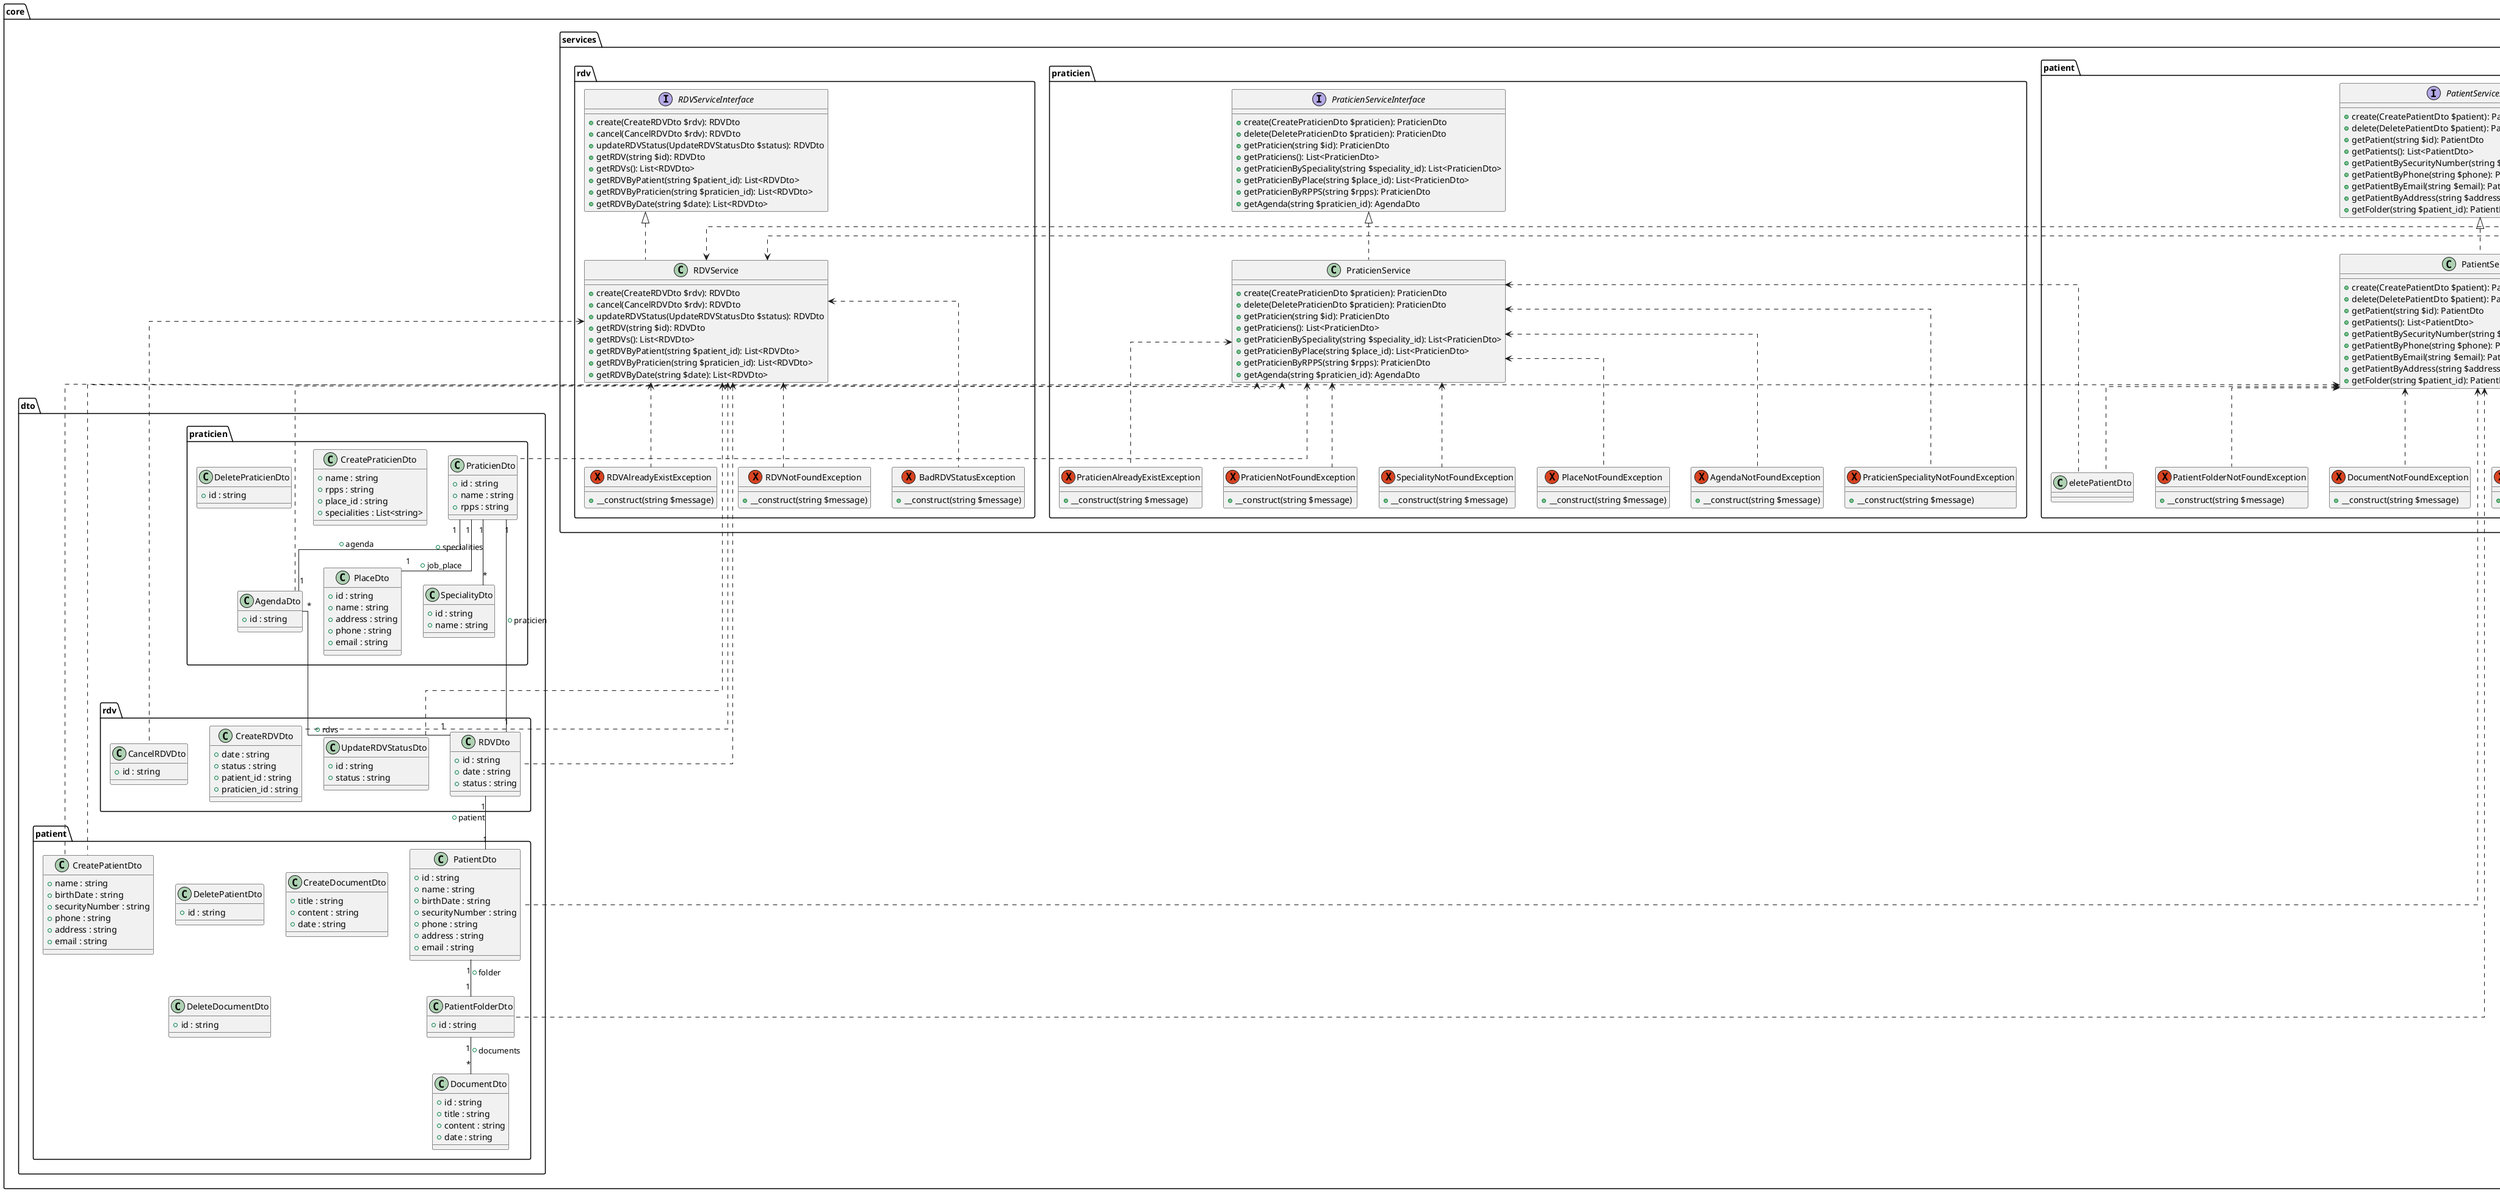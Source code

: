 @startuml
skinparam linetype ortho

package "core"{
    package "domain"{
        package "entities"{
            package "patient"{
                class Patient{
                    - id : string
                    - name : string
                    - birthDate : string
                    - securityNumber : string
                    - phone : string
                    - address : string
                    - email : string
                }
                class PatientFolder{
                    - id : string
                }
                class Document{
                    - id : string
                    - title : string
                    - content : string
                    - date : string
                }
                Patient "1" -- "1" PatientFolder : - folder
                PatientFolder "1" -- "*" Document : - documents
            }
            package "praticien"{
                class Praticien{
                    - id : string
                    - name : string
                    - rpps : string
                }
                class Speciality{
                    - id : string
                    - name : string
                }
                class Place{
                    - id : string
                    - name : string
                    - address : string
                    - phone : string
                    - email : string
                }
                class Agenda{
                    - id : string
                }
                Praticien "1" -- "*" Speciality : - specialities
                Praticien "1" -- "1" Place : - job_place
                Praticien "1" -- "1" Agenda : - agenda

            }
            package "rdv"{
                class RDV{
                    - id : string
                    - date : string
                    - status : string
                }
                RDV "1" -- "1" Patient : - patient
                RDV "1" -- "1" Praticien : - praticien
                RDV "*" -- "1" Agenda : - rdvs
            }
        }
    }
    package "dto"{
        package "patient"{
            class PatientDto{
                + id : string
                + name : string
                + birthDate : string
                + securityNumber : string
                + phone : string
                + address : string
                + email : string
            }
            class PatientFolderDto{
                + id : string
            }
            class DocumentDto{
                + id : string
                + title : string
                + content : string
                + date : string
            }
            PatientDto "1" -- "1" PatientFolderDto : + folder
            PatientFolderDto "1" -- "*" DocumentDto : + documents

            class CreatePatientDto{
                + name : string
                + birthDate : string
                + securityNumber : string
                + phone : string
                + address : string
                + email : string
            }
            class DeletePatientDto{
                + id : string
            }
            class CreateDocumentDto{
                + title : string
                + content : string
                + date : string
            }
            class DeleteDocumentDto{
                + id : string
            }
        }
        package "praticien"{
            class PraticienDto{
                + id : string
                + name : string
                + rpps : string
            }
            class SpecialityDto{
                + id : string
                + name : string
            }
            class PlaceDto{
                + id : string
                + name : string
                + address : string
                + phone : string
                + email : string
            }
            class AgendaDto{
                + id : string
            }
            PraticienDto "1" -- "*" SpecialityDto : + specialities
            PraticienDto "1" -- "1" PlaceDto : + job_place
            PraticienDto "1" -- "1" AgendaDto : + agenda

            class CreatePraticienDto{
                + name : string
                + rpps : string
                + place_id : string
                + specialities : List<string>
            }
            class DeletePraticienDto{
                + id : string
            }
        }

        package "rdv"{
            class RDVDto{
                + id : string
                + date : string
                + status : string
            }
            class UpdateRDVStatusDto{
                + id : string
                + status : string
            }
            AgendaDto "*" -- "1" RDVDto : + rdvs
            RDVDto "1" -- "1" PatientDto : + patient
            RDVDto "1" -- "1" PraticienDto : + praticien
            class CreateRDVDto{
                + date : string
                + status : string
                + patient_id : string
                + praticien_id : string
            }
            class CancelRDVDto{
                + id : string
            }
        }
    }

    package "services"{
        package "rdv"{
            interface "RDVServiceInterface"{
                + create(CreateRDVDto $rdv): RDVDto
                + cancel(CancelRDVDto $rdv): RDVDto
                + updateRDVStatus(UpdateRDVStatusDto $status): RDVDto
                + getRDV(string $id): RDVDto
                + getRDVs(): List<RDVDto>
                + getRDVByPatient(string $patient_id): List<RDVDto>
                + getRDVByPraticien(string $praticien_id): List<RDVDto>
                + getRDVByDate(string $date): List<RDVDto>
            }
            class RDVService implements RDVServiceInterface{
                + create(CreateRDVDto $rdv): RDVDto
                + cancel(CancelRDVDto $rdv): RDVDto
                + updateRDVStatus(UpdateRDVStatusDto $status): RDVDto
                + getRDV(string $id): RDVDto
                + getRDVs(): List<RDVDto>
                + getRDVByPatient(string $patient_id): List<RDVDto>
                + getRDVByPraticien(string $praticien_id): List<RDVDto>
                + getRDVByDate(string $date): List<RDVDto>
            }
            RDVService <.. CreateRDVDto
            RDVService <.. CancelRDVDto
            RDVService <.. UpdateRDVStatusDto
            RDVService <.. RDVDto
            exception RDVAlreadyExistException{
                + __construct(string $message)
            }
            exception RDVNotFoundException{
                + __construct(string $message)
            }
            exception BadRDVStatusException{
                + __construct(string $message)
            }
            RDVService <.. RDVAlreadyExistException
            RDVService <.. RDVNotFoundException
            RDVService <.. BadRDVStatusException
        }
        package "patient"{
            interface "PatientServiceInterface"{
                + create(CreatePatientDto $patient): PatientDto
                + delete(DeletePatientDto $patient): PatientDto
                + getPatient(string $id): PatientDto
                + getPatients(): List<PatientDto>
                + getPatientBySecurityNumber(string $securityNumber): PatientDto
                + getPatientByPhone(string $phone): PatientDto
                + getPatientByEmail(string $email): PatientDto
                + getPatientByAddress(string $address): PatientDto
                + getFolder(string $patient_id): PatientFolderDto
            }
            class PatientService implements PatientServiceInterface{
                + create(CreatePatientDto $patient): PatientDto
                + delete(DeletePatientDto $patient): PatientDto
                + getPatient(string $id): PatientDto
                + getPatients(): List<PatientDto>
                + getPatientBySecurityNumber(string $securityNumber): PatientDto
                + getPatientByPhone(string $phone): PatientDto
                + getPatientByEmail(string $email): PatientDto
                + getPatientByAddress(string $address): PatientDto
                + getFolder(string $patient_id): PatientFolderDto
            }
            PatientService <..CreatePatientDto
            PatientService <..DeletePatientDto
            PatientService <..PatientDto
            PatientService <..PatientFolderDto
            exception PatientAlreadyExistException{
                + __construct(string $message)
            }
            exception PatientNotFoundException{
                + __construct(string $message)
            }
            exception PatientFolderNotFoundException{
                + __construct(string $message)
            }
            exception DocumentNotFoundException{
                + __construct(string $message)
            }
            PatientService <.. PatientAlreadyExistException
            PatientService <.. PatientNotFoundException
            PatientService <.. PatientFolderNotFoundException
            PatientService <.. DocumentNotFoundException
        }
        package "praticien"{
            interface "PraticienServiceInterface"{
                + create(CreatePraticienDto $praticien): PraticienDto
                + delete(DeletePraticienDto $praticien): PraticienDto
                + getPraticien(string $id): PraticienDto
                + getPraticiens(): List<PraticienDto>
                + getPraticienBySpeciality(string $speciality_id): List<PraticienDto>
                + getPraticienByPlace(string $place_id): List<PraticienDto>
                + getPraticienByRPPS(string $rpps): PraticienDto
                + getAgenda(string $praticien_id): AgendaDto

            }
            class PraticienService implements PraticienServiceInterface{
                + create(CreatePraticienDto $praticien): PraticienDto
                + delete(DeletePraticienDto $praticien): PraticienDto
                + getPraticien(string $id): PraticienDto
                + getPraticiens(): List<PraticienDto>
                + getPraticienBySpeciality(string $speciality_id): List<PraticienDto>
                + getPraticienByPlace(string $place_id): List<PraticienDto>
                + getPraticienByRPPS(string $rpps): PraticienDto
                + getAgenda(string $praticien_id): AgendaDto
            }
            PraticienService <..CreatePatientDto
            PraticienService <..DeletePatientDto
            PraticienService <..PraticienDto
            PraticienService <..AgendaDto

            exception PraticienAlreadyExistException{
                + __construct(string $message)
            }
            exception PraticienNotFoundException{
                + __construct(string $message)
            }
            exception SpecialityNotFoundException{
                + __construct(string $message)
            }
            exception PlaceNotFoundException{
                + __construct(string $message)
            }
            exception AgendaNotFoundException{
                + __construct(string $message)
            }
            exception PraticienSpecialityNotFoundException{
                + __construct(string $message)
            }
            PraticienService <.. PraticienAlreadyExistException
            PraticienService <.. PraticienNotFoundException
            PraticienService <.. SpecialityNotFoundException
            PraticienService <.. PlaceNotFoundException
            PraticienService <.. AgendaNotFoundException
            PraticienService <.. PraticienSpecialityNotFoundException
        }
    }

    package "interfaces" {
        interface "NotificationServiceInterface"{
            + notifyClient(string $user_id, string $message): bool
        }
        interface "LoggerServiceInterface"{
            + save(string $rdv_id, string $message): bool
        }
    }
}

package "infrastructure" {
    package "adapters" {
        class "PHPMailerEmailNotificationAdapter"{
            - PHPMailer $mailer
            + __construct(PHPMailer $mailer)
            + notifyClient(string $user_id, string $message): bool
        }
        class "FileSaveInLogAdapter"{
            - string $path
            + __construct(string $path)
            + save(string $rdv_id, string $message): bool
        }

    }

    "PHPMailerEmailNotificationAdapter" ..up|> "NotificationServiceInterface"
    "FileSaveInLogAdapter" ..up|> "LoggerServiceInterface"
}
"LoggerServiceInterface" ..> "RDVService"
"NotificationServiceInterface" ..> "RDVService"


@enduml